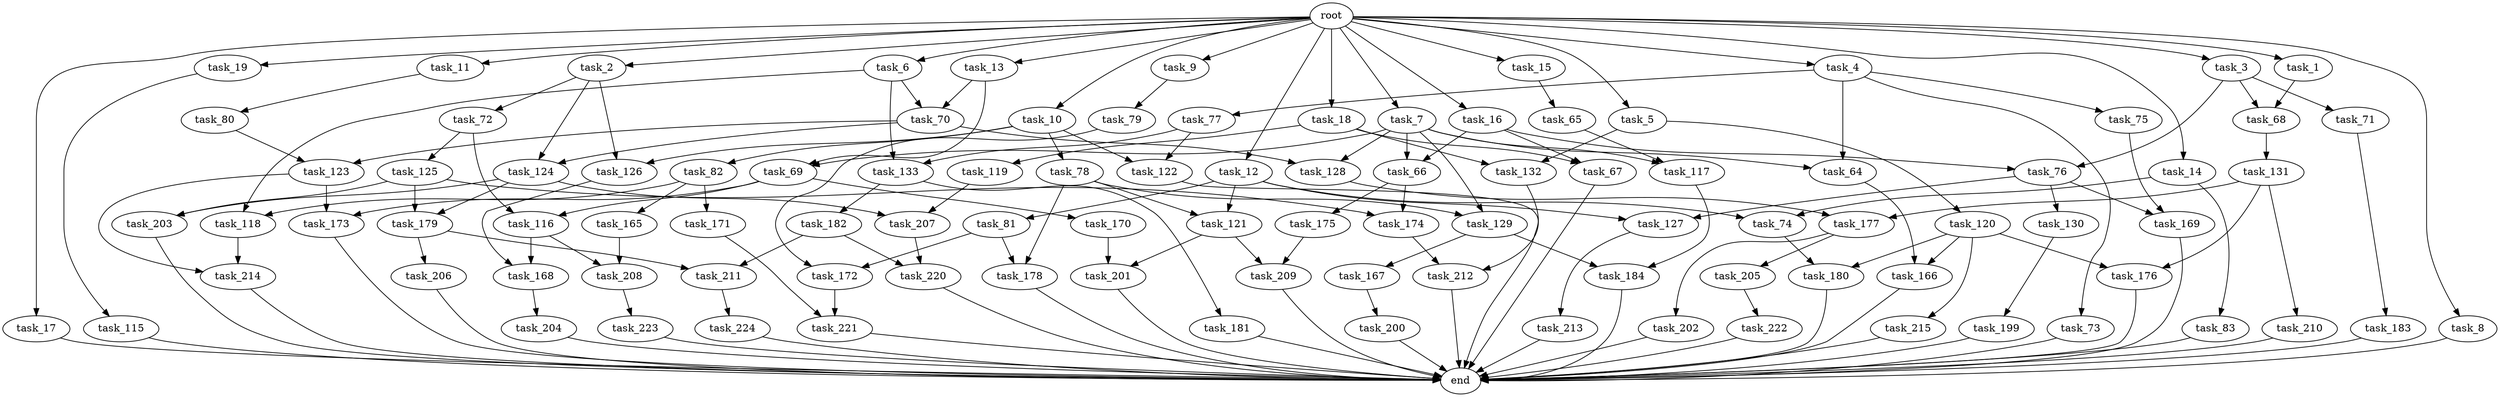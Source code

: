 digraph G {
  task_207 [size="171798691.840000"];
  task_16 [size="1.024000"];
  task_212 [size="558345748.480000"];
  task_168 [size="352187318.272000"];
  task_115 [size="137438953.472000"];
  task_17 [size="1.024000"];
  task_125 [size="858993459.200000"];
  task_12 [size="1.024000"];
  task_172 [size="343597383.680000"];
  task_119 [size="34359738.368000"];
  task_13 [size="1.024000"];
  task_166 [size="1116691496.960000"];
  task_68 [size="635655159.808000"];
  task_66 [size="635655159.808000"];
  task_19 [size="1.024000"];
  task_6 [size="1.024000"];
  task_176 [size="730144440.320000"];
  task_1 [size="1.024000"];
  task_2 [size="1.024000"];
  task_123 [size="1245540515.840000"];
  task_79 [size="858993459.200000"];
  task_72 [size="137438953.472000"];
  task_200 [size="214748364.800000"];
  task_180 [size="730144440.320000"];
  root [size="0.000000"];
  task_202 [size="214748364.800000"];
  task_127 [size="386547056.640000"];
  task_117 [size="635655159.808000"];
  task_7 [size="1.024000"];
  task_74 [size="773094113.280000"];
  task_75 [size="34359738.368000"];
  task_220 [size="523986010.112000"];
  task_129 [size="635655159.808000"];
  task_215 [size="420906795.008000"];
  task_82 [size="309237645.312000"];
  task_203 [size="214748364.800000"];
  task_184 [size="635655159.808000"];
  task_133 [size="618475290.624000"];
  task_77 [size="34359738.368000"];
  task_210 [size="309237645.312000"];
  task_165 [size="549755813.888000"];
  task_131 [size="858993459.200000"];
  task_209 [size="343597383.680000"];
  task_174 [size="773094113.280000"];
  task_11 [size="1.024000"];
  task_179 [size="214748364.800000"];
  task_4 [size="1.024000"];
  task_182 [size="695784701.952000"];
  task_173 [size="111669149.696000"];
  task_18 [size="1.024000"];
  task_199 [size="695784701.952000"];
  task_65 [size="34359738.368000"];
  task_83 [size="695784701.952000"];
  task_73 [size="34359738.368000"];
  task_76 [size="429496729.600000"];
  task_211 [size="523986010.112000"];
  task_208 [size="635655159.808000"];
  task_10 [size="1.024000"];
  task_81 [size="77309411.328000"];
  task_130 [size="309237645.312000"];
  task_213 [size="858993459.200000"];
  task_14 [size="1.024000"];
  task_69 [size="498216206.336000"];
  task_178 [size="249108103.168000"];
  task_223 [size="858993459.200000"];
  task_214 [size="455266533.376000"];
  task_118 [size="858993459.200000"];
  task_64 [size="455266533.376000"];
  task_121 [size="292057776.128000"];
  task_15 [size="1.024000"];
  task_169 [size="858993459.200000"];
  end [size="0.000000"];
  task_167 [size="420906795.008000"];
  task_122 [size="618475290.624000"];
  task_70 [size="386547056.640000"];
  task_175 [size="695784701.952000"];
  task_78 [size="309237645.312000"];
  task_3 [size="1.024000"];
  task_181 [size="695784701.952000"];
  task_183 [size="309237645.312000"];
  task_71 [size="214748364.800000"];
  task_170 [size="77309411.328000"];
  task_8 [size="1.024000"];
  task_126 [size="446676598.784000"];
  task_9 [size="1.024000"];
  task_120 [size="549755813.888000"];
  task_5 [size="1.024000"];
  task_124 [size="833223655.424000"];
  task_67 [size="249108103.168000"];
  task_132 [size="584115552.256000"];
  task_80 [size="137438953.472000"];
  task_204 [size="34359738.368000"];
  task_177 [size="386547056.640000"];
  task_205 [size="214748364.800000"];
  task_224 [size="34359738.368000"];
  task_116 [size="936302870.528000"];
  task_222 [size="214748364.800000"];
  task_171 [size="549755813.888000"];
  task_128 [size="1116691496.960000"];
  task_221 [size="1717986918.400000"];
  task_206 [size="309237645.312000"];
  task_201 [size="343597383.680000"];

  task_207 -> task_220 [size="301989888.000000"];
  task_16 -> task_66 [size="209715200.000000"];
  task_16 -> task_67 [size="209715200.000000"];
  task_16 -> task_76 [size="209715200.000000"];
  task_212 -> end [size="1.000000"];
  task_168 -> task_204 [size="33554432.000000"];
  task_115 -> end [size="1.000000"];
  task_17 -> end [size="1.000000"];
  task_125 -> task_179 [size="75497472.000000"];
  task_125 -> task_174 [size="75497472.000000"];
  task_125 -> task_203 [size="75497472.000000"];
  task_12 -> task_74 [size="75497472.000000"];
  task_12 -> task_81 [size="75497472.000000"];
  task_12 -> task_121 [size="75497472.000000"];
  task_12 -> task_127 [size="75497472.000000"];
  task_172 -> task_221 [size="838860800.000000"];
  task_119 -> task_207 [size="33554432.000000"];
  task_13 -> task_70 [size="75497472.000000"];
  task_13 -> task_69 [size="75497472.000000"];
  task_166 -> end [size="1.000000"];
  task_68 -> task_131 [size="838860800.000000"];
  task_66 -> task_174 [size="679477248.000000"];
  task_66 -> task_175 [size="679477248.000000"];
  task_19 -> task_115 [size="134217728.000000"];
  task_6 -> task_70 [size="301989888.000000"];
  task_6 -> task_133 [size="301989888.000000"];
  task_6 -> task_118 [size="301989888.000000"];
  task_176 -> end [size="1.000000"];
  task_1 -> task_68 [size="411041792.000000"];
  task_2 -> task_124 [size="134217728.000000"];
  task_2 -> task_126 [size="134217728.000000"];
  task_2 -> task_72 [size="134217728.000000"];
  task_123 -> task_214 [size="33554432.000000"];
  task_123 -> task_173 [size="33554432.000000"];
  task_79 -> task_172 [size="301989888.000000"];
  task_72 -> task_116 [size="838860800.000000"];
  task_72 -> task_125 [size="838860800.000000"];
  task_200 -> end [size="1.000000"];
  task_180 -> end [size="1.000000"];
  root -> task_2 [size="1.000000"];
  root -> task_7 [size="1.000000"];
  root -> task_5 [size="1.000000"];
  root -> task_11 [size="1.000000"];
  root -> task_10 [size="1.000000"];
  root -> task_16 [size="1.000000"];
  root -> task_4 [size="1.000000"];
  root -> task_17 [size="1.000000"];
  root -> task_3 [size="1.000000"];
  root -> task_13 [size="1.000000"];
  root -> task_18 [size="1.000000"];
  root -> task_9 [size="1.000000"];
  root -> task_19 [size="1.000000"];
  root -> task_6 [size="1.000000"];
  root -> task_14 [size="1.000000"];
  root -> task_8 [size="1.000000"];
  root -> task_12 [size="1.000000"];
  root -> task_15 [size="1.000000"];
  root -> task_1 [size="1.000000"];
  task_202 -> end [size="1.000000"];
  task_127 -> task_213 [size="838860800.000000"];
  task_117 -> task_184 [size="209715200.000000"];
  task_7 -> task_69 [size="411041792.000000"];
  task_7 -> task_66 [size="411041792.000000"];
  task_7 -> task_128 [size="411041792.000000"];
  task_7 -> task_64 [size="411041792.000000"];
  task_7 -> task_117 [size="411041792.000000"];
  task_7 -> task_129 [size="411041792.000000"];
  task_74 -> task_180 [size="301989888.000000"];
  task_75 -> task_169 [size="536870912.000000"];
  task_220 -> end [size="1.000000"];
  task_129 -> task_184 [size="411041792.000000"];
  task_129 -> task_167 [size="411041792.000000"];
  task_215 -> end [size="1.000000"];
  task_82 -> task_118 [size="536870912.000000"];
  task_82 -> task_165 [size="536870912.000000"];
  task_82 -> task_171 [size="536870912.000000"];
  task_203 -> end [size="1.000000"];
  task_184 -> end [size="1.000000"];
  task_133 -> task_182 [size="679477248.000000"];
  task_133 -> task_181 [size="679477248.000000"];
  task_77 -> task_122 [size="301989888.000000"];
  task_77 -> task_133 [size="301989888.000000"];
  task_210 -> end [size="1.000000"];
  task_165 -> task_208 [size="411041792.000000"];
  task_131 -> task_177 [size="301989888.000000"];
  task_131 -> task_210 [size="301989888.000000"];
  task_131 -> task_176 [size="301989888.000000"];
  task_209 -> end [size="1.000000"];
  task_174 -> task_212 [size="411041792.000000"];
  task_11 -> task_80 [size="134217728.000000"];
  task_179 -> task_211 [size="301989888.000000"];
  task_179 -> task_206 [size="301989888.000000"];
  task_4 -> task_73 [size="33554432.000000"];
  task_4 -> task_64 [size="33554432.000000"];
  task_4 -> task_75 [size="33554432.000000"];
  task_4 -> task_77 [size="33554432.000000"];
  task_182 -> task_220 [size="209715200.000000"];
  task_182 -> task_211 [size="209715200.000000"];
  task_173 -> end [size="1.000000"];
  task_18 -> task_119 [size="33554432.000000"];
  task_18 -> task_67 [size="33554432.000000"];
  task_18 -> task_132 [size="33554432.000000"];
  task_199 -> end [size="1.000000"];
  task_65 -> task_117 [size="209715200.000000"];
  task_83 -> end [size="1.000000"];
  task_73 -> end [size="1.000000"];
  task_76 -> task_127 [size="301989888.000000"];
  task_76 -> task_130 [size="301989888.000000"];
  task_76 -> task_169 [size="301989888.000000"];
  task_211 -> task_224 [size="33554432.000000"];
  task_208 -> task_223 [size="838860800.000000"];
  task_10 -> task_82 [size="301989888.000000"];
  task_10 -> task_78 [size="301989888.000000"];
  task_10 -> task_126 [size="301989888.000000"];
  task_10 -> task_122 [size="301989888.000000"];
  task_81 -> task_178 [size="33554432.000000"];
  task_81 -> task_172 [size="33554432.000000"];
  task_130 -> task_199 [size="679477248.000000"];
  task_213 -> end [size="1.000000"];
  task_14 -> task_74 [size="679477248.000000"];
  task_14 -> task_83 [size="679477248.000000"];
  task_69 -> task_116 [size="75497472.000000"];
  task_69 -> task_173 [size="75497472.000000"];
  task_69 -> task_170 [size="75497472.000000"];
  task_178 -> end [size="1.000000"];
  task_223 -> end [size="1.000000"];
  task_214 -> end [size="1.000000"];
  task_118 -> task_214 [size="411041792.000000"];
  task_64 -> task_166 [size="679477248.000000"];
  task_121 -> task_209 [size="33554432.000000"];
  task_121 -> task_201 [size="33554432.000000"];
  task_15 -> task_65 [size="33554432.000000"];
  task_169 -> end [size="1.000000"];
  task_167 -> task_200 [size="209715200.000000"];
  task_122 -> end [size="1.000000"];
  task_70 -> task_128 [size="679477248.000000"];
  task_70 -> task_123 [size="679477248.000000"];
  task_70 -> task_124 [size="679477248.000000"];
  task_175 -> task_209 [size="301989888.000000"];
  task_78 -> task_178 [size="209715200.000000"];
  task_78 -> task_121 [size="209715200.000000"];
  task_78 -> task_129 [size="209715200.000000"];
  task_3 -> task_71 [size="209715200.000000"];
  task_3 -> task_68 [size="209715200.000000"];
  task_3 -> task_76 [size="209715200.000000"];
  task_181 -> end [size="1.000000"];
  task_183 -> end [size="1.000000"];
  task_71 -> task_183 [size="301989888.000000"];
  task_170 -> task_201 [size="301989888.000000"];
  task_8 -> end [size="1.000000"];
  task_126 -> task_168 [size="134217728.000000"];
  task_9 -> task_79 [size="838860800.000000"];
  task_120 -> task_166 [size="411041792.000000"];
  task_120 -> task_215 [size="411041792.000000"];
  task_120 -> task_180 [size="411041792.000000"];
  task_120 -> task_176 [size="411041792.000000"];
  task_5 -> task_120 [size="536870912.000000"];
  task_5 -> task_132 [size="536870912.000000"];
  task_124 -> task_179 [size="134217728.000000"];
  task_124 -> task_203 [size="134217728.000000"];
  task_124 -> task_207 [size="134217728.000000"];
  task_67 -> end [size="1.000000"];
  task_132 -> task_212 [size="134217728.000000"];
  task_80 -> task_123 [size="536870912.000000"];
  task_204 -> end [size="1.000000"];
  task_177 -> task_202 [size="209715200.000000"];
  task_177 -> task_205 [size="209715200.000000"];
  task_205 -> task_222 [size="209715200.000000"];
  task_224 -> end [size="1.000000"];
  task_116 -> task_168 [size="209715200.000000"];
  task_116 -> task_208 [size="209715200.000000"];
  task_222 -> end [size="1.000000"];
  task_171 -> task_221 [size="838860800.000000"];
  task_128 -> task_177 [size="75497472.000000"];
  task_221 -> end [size="1.000000"];
  task_206 -> end [size="1.000000"];
  task_201 -> end [size="1.000000"];
}
